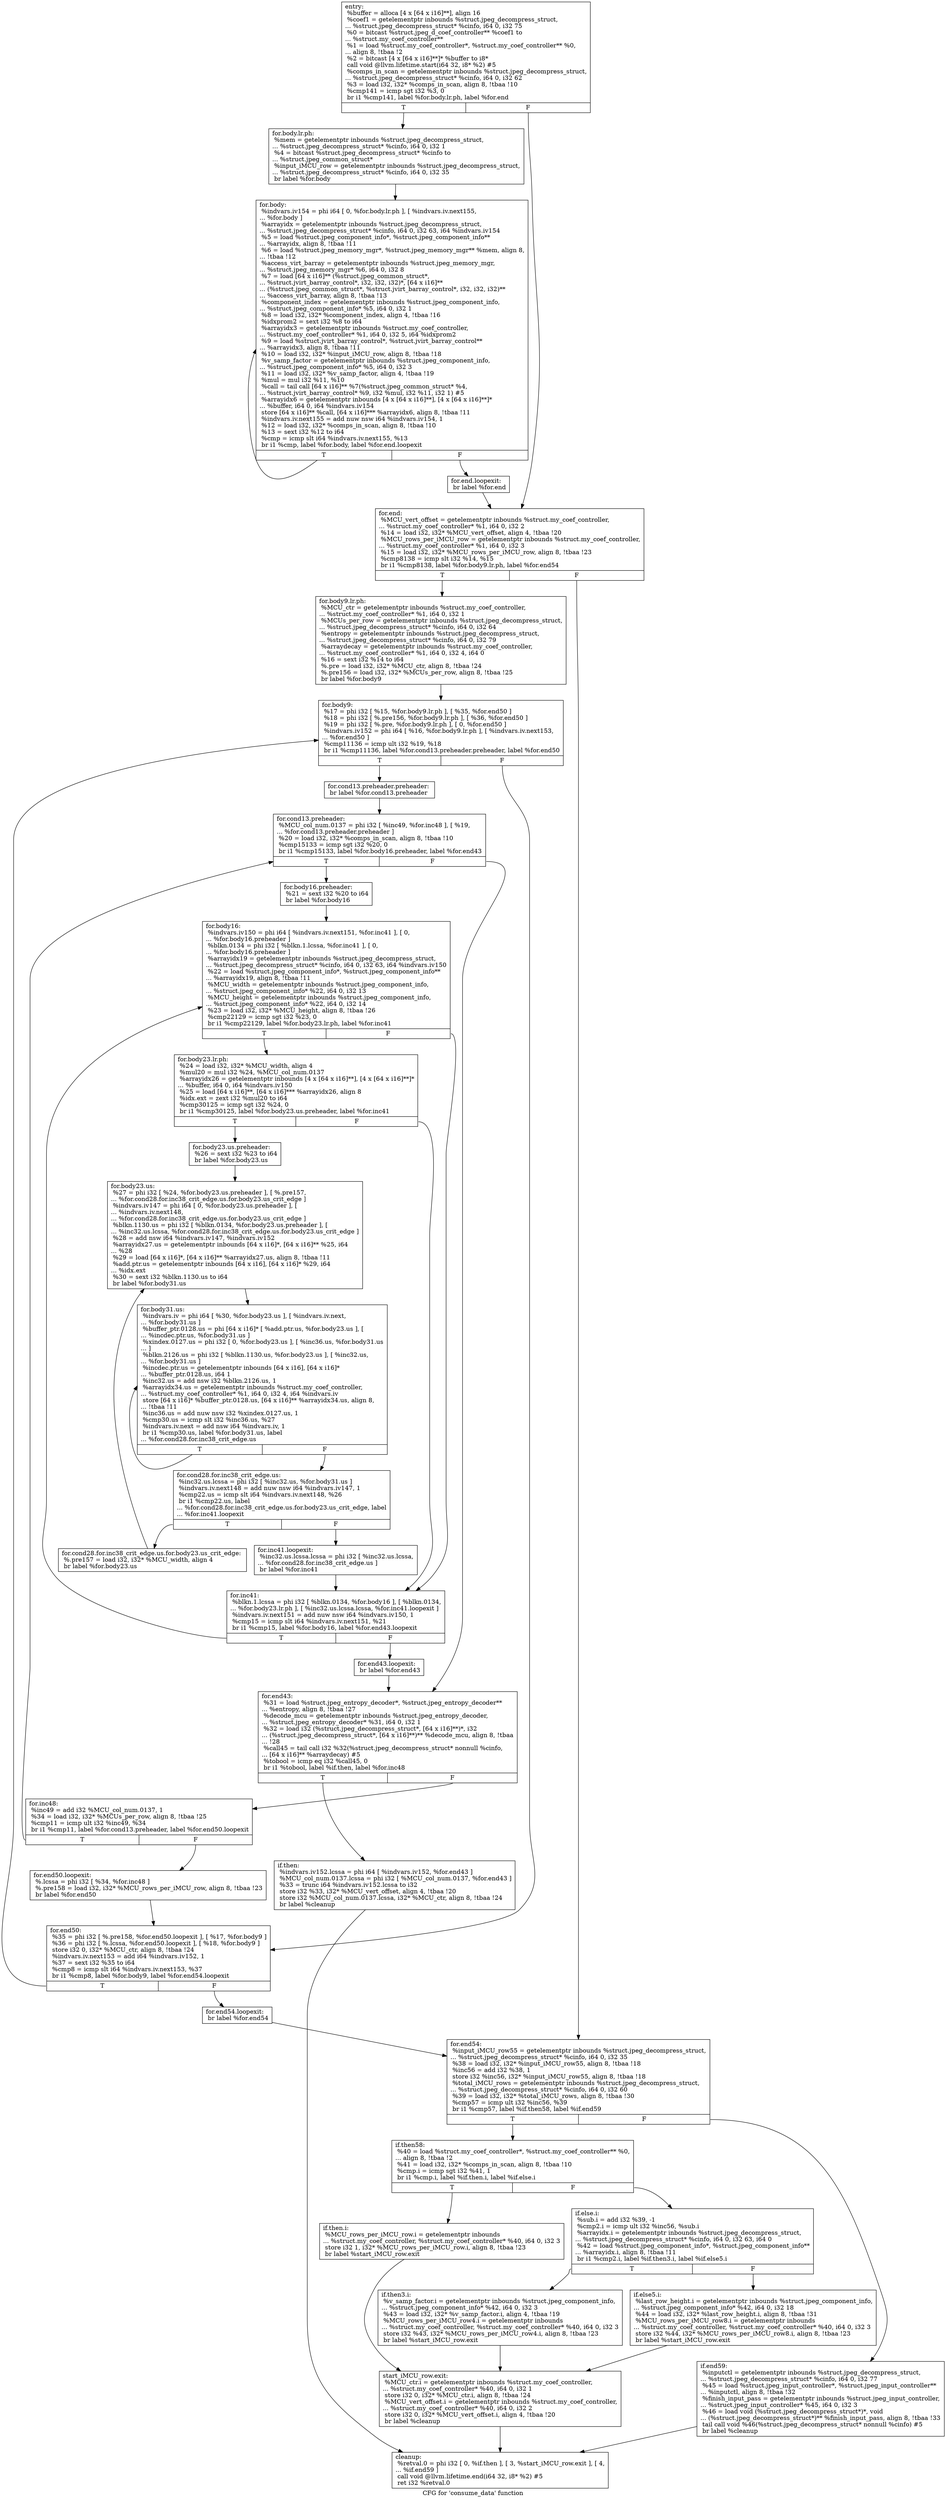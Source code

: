 digraph "CFG for 'consume_data' function" {
	label="CFG for 'consume_data' function";

	Node0x585a190 [shape=record,label="{entry:\l  %buffer = alloca [4 x [64 x i16]**], align 16\l  %coef1 = getelementptr inbounds %struct.jpeg_decompress_struct,\l... %struct.jpeg_decompress_struct* %cinfo, i64 0, i32 75\l  %0 = bitcast %struct.jpeg_d_coef_controller** %coef1 to\l... %struct.my_coef_controller**\l  %1 = load %struct.my_coef_controller*, %struct.my_coef_controller** %0,\l... align 8, !tbaa !2\l  %2 = bitcast [4 x [64 x i16]**]* %buffer to i8*\l  call void @llvm.lifetime.start(i64 32, i8* %2) #5\l  %comps_in_scan = getelementptr inbounds %struct.jpeg_decompress_struct,\l... %struct.jpeg_decompress_struct* %cinfo, i64 0, i32 62\l  %3 = load i32, i32* %comps_in_scan, align 8, !tbaa !10\l  %cmp141 = icmp sgt i32 %3, 0\l  br i1 %cmp141, label %for.body.lr.ph, label %for.end\l|{<s0>T|<s1>F}}"];
	Node0x585a190:s0 -> Node0x585ac20;
	Node0x585a190:s1 -> Node0x585ad00;
	Node0x585ac20 [shape=record,label="{for.body.lr.ph:                                   \l  %mem = getelementptr inbounds %struct.jpeg_decompress_struct,\l... %struct.jpeg_decompress_struct* %cinfo, i64 0, i32 1\l  %4 = bitcast %struct.jpeg_decompress_struct* %cinfo to\l... %struct.jpeg_common_struct*\l  %input_iMCU_row = getelementptr inbounds %struct.jpeg_decompress_struct,\l... %struct.jpeg_decompress_struct* %cinfo, i64 0, i32 35\l  br label %for.body\l}"];
	Node0x585ac20 -> Node0x585aff0;
	Node0x585aff0 [shape=record,label="{for.body:                                         \l  %indvars.iv154 = phi i64 [ 0, %for.body.lr.ph ], [ %indvars.iv.next155,\l... %for.body ]\l  %arrayidx = getelementptr inbounds %struct.jpeg_decompress_struct,\l... %struct.jpeg_decompress_struct* %cinfo, i64 0, i32 63, i64 %indvars.iv154\l  %5 = load %struct.jpeg_component_info*, %struct.jpeg_component_info**\l... %arrayidx, align 8, !tbaa !11\l  %6 = load %struct.jpeg_memory_mgr*, %struct.jpeg_memory_mgr** %mem, align 8,\l... !tbaa !12\l  %access_virt_barray = getelementptr inbounds %struct.jpeg_memory_mgr,\l... %struct.jpeg_memory_mgr* %6, i64 0, i32 8\l  %7 = load [64 x i16]** (%struct.jpeg_common_struct*,\l... %struct.jvirt_barray_control*, i32, i32, i32)*, [64 x i16]**\l... (%struct.jpeg_common_struct*, %struct.jvirt_barray_control*, i32, i32, i32)**\l... %access_virt_barray, align 8, !tbaa !13\l  %component_index = getelementptr inbounds %struct.jpeg_component_info,\l... %struct.jpeg_component_info* %5, i64 0, i32 1\l  %8 = load i32, i32* %component_index, align 4, !tbaa !16\l  %idxprom2 = sext i32 %8 to i64\l  %arrayidx3 = getelementptr inbounds %struct.my_coef_controller,\l... %struct.my_coef_controller* %1, i64 0, i32 5, i64 %idxprom2\l  %9 = load %struct.jvirt_barray_control*, %struct.jvirt_barray_control**\l... %arrayidx3, align 8, !tbaa !11\l  %10 = load i32, i32* %input_iMCU_row, align 8, !tbaa !18\l  %v_samp_factor = getelementptr inbounds %struct.jpeg_component_info,\l... %struct.jpeg_component_info* %5, i64 0, i32 3\l  %11 = load i32, i32* %v_samp_factor, align 4, !tbaa !19\l  %mul = mul i32 %11, %10\l  %call = tail call [64 x i16]** %7(%struct.jpeg_common_struct* %4,\l... %struct.jvirt_barray_control* %9, i32 %mul, i32 %11, i32 1) #5\l  %arrayidx6 = getelementptr inbounds [4 x [64 x i16]**], [4 x [64 x i16]**]*\l... %buffer, i64 0, i64 %indvars.iv154\l  store [64 x i16]** %call, [64 x i16]*** %arrayidx6, align 8, !tbaa !11\l  %indvars.iv.next155 = add nuw nsw i64 %indvars.iv154, 1\l  %12 = load i32, i32* %comps_in_scan, align 8, !tbaa !10\l  %13 = sext i32 %12 to i64\l  %cmp = icmp slt i64 %indvars.iv.next155, %13\l  br i1 %cmp, label %for.body, label %for.end.loopexit\l|{<s0>T|<s1>F}}"];
	Node0x585aff0:s0 -> Node0x585aff0;
	Node0x585aff0:s1 -> Node0x585d8f0;
	Node0x585d8f0 [shape=record,label="{for.end.loopexit:                                 \l  br label %for.end\l}"];
	Node0x585d8f0 -> Node0x585ad00;
	Node0x585ad00 [shape=record,label="{for.end:                                          \l  %MCU_vert_offset = getelementptr inbounds %struct.my_coef_controller,\l... %struct.my_coef_controller* %1, i64 0, i32 2\l  %14 = load i32, i32* %MCU_vert_offset, align 4, !tbaa !20\l  %MCU_rows_per_iMCU_row = getelementptr inbounds %struct.my_coef_controller,\l... %struct.my_coef_controller* %1, i64 0, i32 3\l  %15 = load i32, i32* %MCU_rows_per_iMCU_row, align 8, !tbaa !23\l  %cmp8138 = icmp slt i32 %14, %15\l  br i1 %cmp8138, label %for.body9.lr.ph, label %for.end54\l|{<s0>T|<s1>F}}"];
	Node0x585ad00:s0 -> Node0x585e4b0;
	Node0x585ad00:s1 -> Node0x585e560;
	Node0x585e4b0 [shape=record,label="{for.body9.lr.ph:                                  \l  %MCU_ctr = getelementptr inbounds %struct.my_coef_controller,\l... %struct.my_coef_controller* %1, i64 0, i32 1\l  %MCUs_per_row = getelementptr inbounds %struct.jpeg_decompress_struct,\l... %struct.jpeg_decompress_struct* %cinfo, i64 0, i32 64\l  %entropy = getelementptr inbounds %struct.jpeg_decompress_struct,\l... %struct.jpeg_decompress_struct* %cinfo, i64 0, i32 79\l  %arraydecay = getelementptr inbounds %struct.my_coef_controller,\l... %struct.my_coef_controller* %1, i64 0, i32 4, i64 0\l  %16 = sext i32 %14 to i64\l  %.pre = load i32, i32* %MCU_ctr, align 8, !tbaa !24\l  %.pre156 = load i32, i32* %MCUs_per_row, align 8, !tbaa !25\l  br label %for.body9\l}"];
	Node0x585e4b0 -> Node0x585f2c0;
	Node0x585f2c0 [shape=record,label="{for.body9:                                        \l  %17 = phi i32 [ %15, %for.body9.lr.ph ], [ %35, %for.end50 ]\l  %18 = phi i32 [ %.pre156, %for.body9.lr.ph ], [ %36, %for.end50 ]\l  %19 = phi i32 [ %.pre, %for.body9.lr.ph ], [ 0, %for.end50 ]\l  %indvars.iv152 = phi i64 [ %16, %for.body9.lr.ph ], [ %indvars.iv.next153,\l... %for.end50 ]\l  %cmp11136 = icmp ult i32 %19, %18\l  br i1 %cmp11136, label %for.cond13.preheader.preheader, label %for.end50\l|{<s0>T|<s1>F}}"];
	Node0x585f2c0:s0 -> Node0x585fa40;
	Node0x585f2c0:s1 -> Node0x585f480;
	Node0x585fa40 [shape=record,label="{for.cond13.preheader.preheader:                   \l  br label %for.cond13.preheader\l}"];
	Node0x585fa40 -> Node0x585fbf0;
	Node0x585fbf0 [shape=record,label="{for.cond13.preheader:                             \l  %MCU_col_num.0137 = phi i32 [ %inc49, %for.inc48 ], [ %19,\l... %for.cond13.preheader.preheader ]\l  %20 = load i32, i32* %comps_in_scan, align 8, !tbaa !10\l  %cmp15133 = icmp sgt i32 %20, 0\l  br i1 %cmp15133, label %for.body16.preheader, label %for.end43\l|{<s0>T|<s1>F}}"];
	Node0x585fbf0:s0 -> Node0x584fcb0;
	Node0x585fbf0:s1 -> Node0x584fdb0;
	Node0x584fcb0 [shape=record,label="{for.body16.preheader:                             \l  %21 = sext i32 %20 to i64\l  br label %for.body16\l}"];
	Node0x584fcb0 -> Node0x584fef0;
	Node0x584fef0 [shape=record,label="{for.body16:                                       \l  %indvars.iv150 = phi i64 [ %indvars.iv.next151, %for.inc41 ], [ 0,\l... %for.body16.preheader ]\l  %blkn.0134 = phi i32 [ %blkn.1.lcssa, %for.inc41 ], [ 0,\l... %for.body16.preheader ]\l  %arrayidx19 = getelementptr inbounds %struct.jpeg_decompress_struct,\l... %struct.jpeg_decompress_struct* %cinfo, i64 0, i32 63, i64 %indvars.iv150\l  %22 = load %struct.jpeg_component_info*, %struct.jpeg_component_info**\l... %arrayidx19, align 8, !tbaa !11\l  %MCU_width = getelementptr inbounds %struct.jpeg_component_info,\l... %struct.jpeg_component_info* %22, i64 0, i32 13\l  %MCU_height = getelementptr inbounds %struct.jpeg_component_info,\l... %struct.jpeg_component_info* %22, i64 0, i32 14\l  %23 = load i32, i32* %MCU_height, align 8, !tbaa !26\l  %cmp22129 = icmp sgt i32 %23, 0\l  br i1 %cmp22129, label %for.body23.lr.ph, label %for.inc41\l|{<s0>T|<s1>F}}"];
	Node0x584fef0:s0 -> Node0x5850c90;
	Node0x584fef0:s1 -> Node0x5850070;
	Node0x5850c90 [shape=record,label="{for.body23.lr.ph:                                 \l  %24 = load i32, i32* %MCU_width, align 4\l  %mul20 = mul i32 %24, %MCU_col_num.0137\l  %arrayidx26 = getelementptr inbounds [4 x [64 x i16]**], [4 x [64 x i16]**]*\l... %buffer, i64 0, i64 %indvars.iv150\l  %25 = load [64 x i16]**, [64 x i16]*** %arrayidx26, align 8\l  %idx.ext = zext i32 %mul20 to i64\l  %cmp30125 = icmp sgt i32 %24, 0\l  br i1 %cmp30125, label %for.body23.us.preheader, label %for.inc41\l|{<s0>T|<s1>F}}"];
	Node0x5850c90:s0 -> Node0x5851130;
	Node0x5850c90:s1 -> Node0x5850070;
	Node0x5851130 [shape=record,label="{for.body23.us.preheader:                          \l  %26 = sext i32 %23 to i64\l  br label %for.body23.us\l}"];
	Node0x5851130 -> Node0x58512c0;
	Node0x58512c0 [shape=record,label="{for.body23.us:                                    \l  %27 = phi i32 [ %24, %for.body23.us.preheader ], [ %.pre157,\l... %for.cond28.for.inc38_crit_edge.us.for.body23.us_crit_edge ]\l  %indvars.iv147 = phi i64 [ 0, %for.body23.us.preheader ], [\l... %indvars.iv.next148,\l... %for.cond28.for.inc38_crit_edge.us.for.body23.us_crit_edge ]\l  %blkn.1130.us = phi i32 [ %blkn.0134, %for.body23.us.preheader ], [\l... %inc32.us.lcssa, %for.cond28.for.inc38_crit_edge.us.for.body23.us_crit_edge ]\l  %28 = add nsw i64 %indvars.iv147, %indvars.iv152\l  %arrayidx27.us = getelementptr inbounds [64 x i16]*, [64 x i16]** %25, i64\l... %28\l  %29 = load [64 x i16]*, [64 x i16]** %arrayidx27.us, align 8, !tbaa !11\l  %add.ptr.us = getelementptr inbounds [64 x i16], [64 x i16]* %29, i64\l... %idx.ext\l  %30 = sext i32 %blkn.1130.us to i64\l  br label %for.body31.us\l}"];
	Node0x58512c0 -> Node0x5867680;
	Node0x5867680 [shape=record,label="{for.body31.us:                                    \l  %indvars.iv = phi i64 [ %30, %for.body23.us ], [ %indvars.iv.next,\l... %for.body31.us ]\l  %buffer_ptr.0128.us = phi [64 x i16]* [ %add.ptr.us, %for.body23.us ], [\l... %incdec.ptr.us, %for.body31.us ]\l  %xindex.0127.us = phi i32 [ 0, %for.body23.us ], [ %inc36.us, %for.body31.us\l... ]\l  %blkn.2126.us = phi i32 [ %blkn.1130.us, %for.body23.us ], [ %inc32.us,\l... %for.body31.us ]\l  %incdec.ptr.us = getelementptr inbounds [64 x i16], [64 x i16]*\l... %buffer_ptr.0128.us, i64 1\l  %inc32.us = add nsw i32 %blkn.2126.us, 1\l  %arrayidx34.us = getelementptr inbounds %struct.my_coef_controller,\l... %struct.my_coef_controller* %1, i64 0, i32 4, i64 %indvars.iv\l  store [64 x i16]* %buffer_ptr.0128.us, [64 x i16]** %arrayidx34.us, align 8,\l... !tbaa !11\l  %inc36.us = add nuw nsw i32 %xindex.0127.us, 1\l  %cmp30.us = icmp slt i32 %inc36.us, %27\l  %indvars.iv.next = add nsw i64 %indvars.iv, 1\l  br i1 %cmp30.us, label %for.body31.us, label\l... %for.cond28.for.inc38_crit_edge.us\l|{<s0>T|<s1>F}}"];
	Node0x5867680:s0 -> Node0x5867680;
	Node0x5867680:s1 -> Node0x58682b0;
	Node0x58682b0 [shape=record,label="{for.cond28.for.inc38_crit_edge.us:                \l  %inc32.us.lcssa = phi i32 [ %inc32.us, %for.body31.us ]\l  %indvars.iv.next148 = add nuw nsw i64 %indvars.iv147, 1\l  %cmp22.us = icmp slt i64 %indvars.iv.next148, %26\l  br i1 %cmp22.us, label\l... %for.cond28.for.inc38_crit_edge.us.for.body23.us_crit_edge, label\l... %for.inc41.loopexit\l|{<s0>T|<s1>F}}"];
	Node0x58682b0:s0 -> Node0x58514c0;
	Node0x58682b0:s1 -> Node0x58684f0;
	Node0x58514c0 [shape=record,label="{for.cond28.for.inc38_crit_edge.us.for.body23.us_crit_edge: \l  %.pre157 = load i32, i32* %MCU_width, align 4\l  br label %for.body23.us\l}"];
	Node0x58514c0 -> Node0x58512c0;
	Node0x58684f0 [shape=record,label="{for.inc41.loopexit:                               \l  %inc32.us.lcssa.lcssa = phi i32 [ %inc32.us.lcssa,\l... %for.cond28.for.inc38_crit_edge.us ]\l  br label %for.inc41\l}"];
	Node0x58684f0 -> Node0x5850070;
	Node0x5850070 [shape=record,label="{for.inc41:                                        \l  %blkn.1.lcssa = phi i32 [ %blkn.0134, %for.body16 ], [ %blkn.0134,\l... %for.body23.lr.ph ], [ %inc32.us.lcssa.lcssa, %for.inc41.loopexit ]\l  %indvars.iv.next151 = add nuw nsw i64 %indvars.iv150, 1\l  %cmp15 = icmp slt i64 %indvars.iv.next151, %21\l  br i1 %cmp15, label %for.body16, label %for.end43.loopexit\l|{<s0>T|<s1>F}}"];
	Node0x5850070:s0 -> Node0x584fef0;
	Node0x5850070:s1 -> Node0x5868630;
	Node0x5868630 [shape=record,label="{for.end43.loopexit:                               \l  br label %for.end43\l}"];
	Node0x5868630 -> Node0x584fdb0;
	Node0x584fdb0 [shape=record,label="{for.end43:                                        \l  %31 = load %struct.jpeg_entropy_decoder*, %struct.jpeg_entropy_decoder**\l... %entropy, align 8, !tbaa !27\l  %decode_mcu = getelementptr inbounds %struct.jpeg_entropy_decoder,\l... %struct.jpeg_entropy_decoder* %31, i64 0, i32 1\l  %32 = load i32 (%struct.jpeg_decompress_struct*, [64 x i16]**)*, i32\l... (%struct.jpeg_decompress_struct*, [64 x i16]**)** %decode_mcu, align 8, !tbaa\l... !28\l  %call45 = tail call i32 %32(%struct.jpeg_decompress_struct* nonnull %cinfo,\l... [64 x i16]** %arraydecay) #5\l  %tobool = icmp eq i32 %call45, 0\l  br i1 %tobool, label %if.then, label %for.inc48\l|{<s0>T|<s1>F}}"];
	Node0x584fdb0:s0 -> Node0x5868d50;
	Node0x584fdb0:s1 -> Node0x585fd30;
	Node0x5868d50 [shape=record,label="{if.then:                                          \l  %indvars.iv152.lcssa = phi i64 [ %indvars.iv152, %for.end43 ]\l  %MCU_col_num.0137.lcssa = phi i32 [ %MCU_col_num.0137, %for.end43 ]\l  %33 = trunc i64 %indvars.iv152.lcssa to i32\l  store i32 %33, i32* %MCU_vert_offset, align 4, !tbaa !20\l  store i32 %MCU_col_num.0137.lcssa, i32* %MCU_ctr, align 8, !tbaa !24\l  br label %cleanup\l}"];
	Node0x5868d50 -> Node0x5869040;
	Node0x585fd30 [shape=record,label="{for.inc48:                                        \l  %inc49 = add i32 %MCU_col_num.0137, 1\l  %34 = load i32, i32* %MCUs_per_row, align 8, !tbaa !25\l  %cmp11 = icmp ult i32 %inc49, %34\l  br i1 %cmp11, label %for.cond13.preheader, label %for.end50.loopexit\l|{<s0>T|<s1>F}}"];
	Node0x585fd30:s0 -> Node0x585fbf0;
	Node0x585fd30:s1 -> Node0x585fdb0;
	Node0x585fdb0 [shape=record,label="{for.end50.loopexit:                               \l  %.lcssa = phi i32 [ %34, %for.inc48 ]\l  %.pre158 = load i32, i32* %MCU_rows_per_iMCU_row, align 8, !tbaa !23\l  br label %for.end50\l}"];
	Node0x585fdb0 -> Node0x585f480;
	Node0x585f480 [shape=record,label="{for.end50:                                        \l  %35 = phi i32 [ %.pre158, %for.end50.loopexit ], [ %17, %for.body9 ]\l  %36 = phi i32 [ %.lcssa, %for.end50.loopexit ], [ %18, %for.body9 ]\l  store i32 0, i32* %MCU_ctr, align 8, !tbaa !24\l  %indvars.iv.next153 = add i64 %indvars.iv152, 1\l  %37 = sext i32 %35 to i64\l  %cmp8 = icmp slt i64 %indvars.iv.next153, %37\l  br i1 %cmp8, label %for.body9, label %for.end54.loopexit\l|{<s0>T|<s1>F}}"];
	Node0x585f480:s0 -> Node0x585f2c0;
	Node0x585f480:s1 -> Node0x58506d0;
	Node0x58506d0 [shape=record,label="{for.end54.loopexit:                               \l  br label %for.end54\l}"];
	Node0x58506d0 -> Node0x585e560;
	Node0x585e560 [shape=record,label="{for.end54:                                        \l  %input_iMCU_row55 = getelementptr inbounds %struct.jpeg_decompress_struct,\l... %struct.jpeg_decompress_struct* %cinfo, i64 0, i32 35\l  %38 = load i32, i32* %input_iMCU_row55, align 8, !tbaa !18\l  %inc56 = add i32 %38, 1\l  store i32 %inc56, i32* %input_iMCU_row55, align 8, !tbaa !18\l  %total_iMCU_rows = getelementptr inbounds %struct.jpeg_decompress_struct,\l... %struct.jpeg_decompress_struct* %cinfo, i64 0, i32 60\l  %39 = load i32, i32* %total_iMCU_rows, align 8, !tbaa !30\l  %cmp57 = icmp ult i32 %inc56, %39\l  br i1 %cmp57, label %if.then58, label %if.end59\l|{<s0>T|<s1>F}}"];
	Node0x585e560:s0 -> Node0x58507d0;
	Node0x585e560:s1 -> Node0x586a8e0;
	Node0x58507d0 [shape=record,label="{if.then58:                                        \l  %40 = load %struct.my_coef_controller*, %struct.my_coef_controller** %0,\l... align 8, !tbaa !2\l  %41 = load i32, i32* %comps_in_scan, align 8, !tbaa !10\l  %cmp.i = icmp sgt i32 %41, 1\l  br i1 %cmp.i, label %if.then.i, label %if.else.i\l|{<s0>T|<s1>F}}"];
	Node0x58507d0:s0 -> Node0x586ab30;
	Node0x58507d0:s1 -> Node0x586abe0;
	Node0x586ab30 [shape=record,label="{if.then.i:                                        \l  %MCU_rows_per_iMCU_row.i = getelementptr inbounds\l... %struct.my_coef_controller, %struct.my_coef_controller* %40, i64 0, i32 3\l  store i32 1, i32* %MCU_rows_per_iMCU_row.i, align 8, !tbaa !23\l  br label %start_iMCU_row.exit\l}"];
	Node0x586ab30 -> Node0x586af00;
	Node0x586abe0 [shape=record,label="{if.else.i:                                        \l  %sub.i = add i32 %39, -1\l  %cmp2.i = icmp ult i32 %inc56, %sub.i\l  %arrayidx.i = getelementptr inbounds %struct.jpeg_decompress_struct,\l... %struct.jpeg_decompress_struct* %cinfo, i64 0, i32 63, i64 0\l  %42 = load %struct.jpeg_component_info*, %struct.jpeg_component_info**\l... %arrayidx.i, align 8, !tbaa !11\l  br i1 %cmp2.i, label %if.then3.i, label %if.else5.i\l|{<s0>T|<s1>F}}"];
	Node0x586abe0:s0 -> Node0x586b200;
	Node0x586abe0:s1 -> Node0x586b2b0;
	Node0x586b200 [shape=record,label="{if.then3.i:                                       \l  %v_samp_factor.i = getelementptr inbounds %struct.jpeg_component_info,\l... %struct.jpeg_component_info* %42, i64 0, i32 3\l  %43 = load i32, i32* %v_samp_factor.i, align 4, !tbaa !19\l  %MCU_rows_per_iMCU_row4.i = getelementptr inbounds\l... %struct.my_coef_controller, %struct.my_coef_controller* %40, i64 0, i32 3\l  store i32 %43, i32* %MCU_rows_per_iMCU_row4.i, align 8, !tbaa !23\l  br label %start_iMCU_row.exit\l}"];
	Node0x586b200 -> Node0x586af00;
	Node0x586b2b0 [shape=record,label="{if.else5.i:                                       \l  %last_row_height.i = getelementptr inbounds %struct.jpeg_component_info,\l... %struct.jpeg_component_info* %42, i64 0, i32 18\l  %44 = load i32, i32* %last_row_height.i, align 8, !tbaa !31\l  %MCU_rows_per_iMCU_row8.i = getelementptr inbounds\l... %struct.my_coef_controller, %struct.my_coef_controller* %40, i64 0, i32 3\l  store i32 %44, i32* %MCU_rows_per_iMCU_row8.i, align 8, !tbaa !23\l  br label %start_iMCU_row.exit\l}"];
	Node0x586b2b0 -> Node0x586af00;
	Node0x586af00 [shape=record,label="{start_iMCU_row.exit:                              \l  %MCU_ctr.i = getelementptr inbounds %struct.my_coef_controller,\l... %struct.my_coef_controller* %40, i64 0, i32 1\l  store i32 0, i32* %MCU_ctr.i, align 8, !tbaa !24\l  %MCU_vert_offset.i = getelementptr inbounds %struct.my_coef_controller,\l... %struct.my_coef_controller* %40, i64 0, i32 2\l  store i32 0, i32* %MCU_vert_offset.i, align 4, !tbaa !20\l  br label %cleanup\l}"];
	Node0x586af00 -> Node0x5869040;
	Node0x586a8e0 [shape=record,label="{if.end59:                                         \l  %inputctl = getelementptr inbounds %struct.jpeg_decompress_struct,\l... %struct.jpeg_decompress_struct* %cinfo, i64 0, i32 77\l  %45 = load %struct.jpeg_input_controller*, %struct.jpeg_input_controller**\l... %inputctl, align 8, !tbaa !32\l  %finish_input_pass = getelementptr inbounds %struct.jpeg_input_controller,\l... %struct.jpeg_input_controller* %45, i64 0, i32 3\l  %46 = load void (%struct.jpeg_decompress_struct*)*, void\l... (%struct.jpeg_decompress_struct*)** %finish_input_pass, align 8, !tbaa !33\l  tail call void %46(%struct.jpeg_decompress_struct* nonnull %cinfo) #5\l  br label %cleanup\l}"];
	Node0x586a8e0 -> Node0x5869040;
	Node0x5869040 [shape=record,label="{cleanup:                                          \l  %retval.0 = phi i32 [ 0, %if.then ], [ 3, %start_iMCU_row.exit ], [ 4,\l... %if.end59 ]\l  call void @llvm.lifetime.end(i64 32, i8* %2) #5\l  ret i32 %retval.0\l}"];
}
